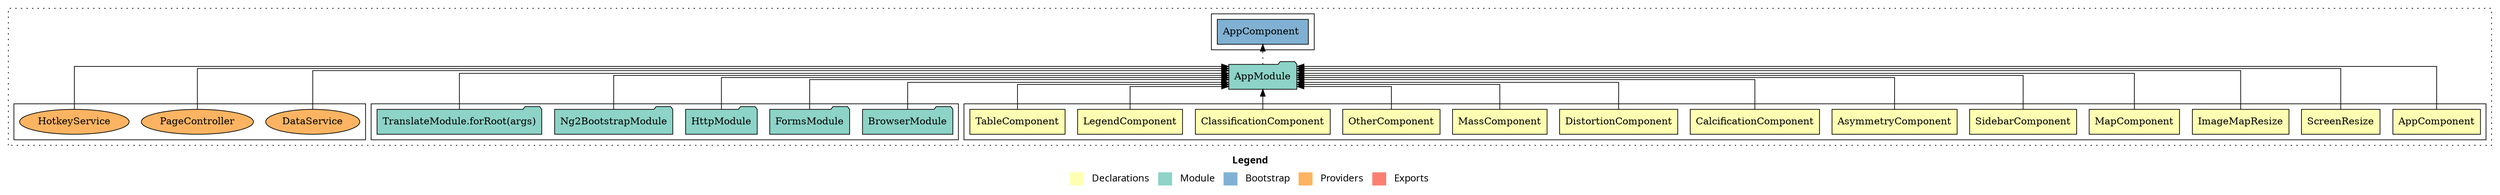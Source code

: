 digraph dependencies { node [shape="rect", style="filled", colorscheme=set312]; ranksep=0.4; compound=false; remincross=true; splines=true; splines=ortho; rankdir=LR; rankdir=TB; rankdir=BT; label=<<table BORDER="0"> <tr> <td colspan="5" align="center"><b>Legend</b></td> </tr> <tr> <td> <table BORDER="0"> <tr> <td bgcolor="#ffffb3" width="20"></td> <td>  Declarations</td> </tr> </table> </td> <td> <table BORDER="0"> <tr> <td bgcolor="#8dd3c7" width="20"></td> <td>  Module</td> </tr> </table> </td> <td> <table BORDER="0"> <tr> <td bgcolor="#80b1d3" width="20"></td> <td>  Bootstrap</td> </tr> </table> </td> <td> <table BORDER="0"> <tr> <td bgcolor="#fdb462" width="20"></td> <td>  Providers</td> </tr> </table> </td> <td> <table BORDER="0"> <tr> <td bgcolor="#fb8072" width="20"></td> <td>  Exports</td> </tr> </table> </td> </tr></table>>; ratio=compress; fontname="sans-serif";  subgraph "cluster_AppModule" { label=""; style="dotted";node [shape="folder", fillcolor=1]; subgraph cluster_AppModule_declarations { style="solid";node [style="filled", shape="rect"]; node [fillcolor=2]; "AppComponent"; node [fillcolor=2]; "ScreenResize"; node [fillcolor=2]; "ImageMapResize"; node [fillcolor=2]; "MapComponent"; node [fillcolor=2]; "SidebarComponent"; node [fillcolor=2]; "AsymmetryComponent"; node [fillcolor=2]; "CalcificationComponent"; node [fillcolor=2]; "DistortionComponent"; node [fillcolor=2]; "MassComponent"; node [fillcolor=2]; "OtherComponent"; node [fillcolor=2]; "ClassificationComponent"; node [fillcolor=2]; "LegendComponent"; node [fillcolor=2]; "TableComponent"; }  "AppComponent" -> "AppModule" [style="solid", lhead="cluster_AppModule" ltail="cluster_AppModule_declarations"]; subgraph "cluster_AppModule_AppComponent_providers" { style="solid";  }  "ScreenResize" -> "AppModule" [style="solid", lhead="cluster_AppModule" ltail="cluster_AppModule_declarations"]; subgraph "cluster_AppModule_ScreenResize_providers" { style="solid";  }  "ImageMapResize" -> "AppModule" [style="solid", lhead="cluster_AppModule" ltail="cluster_AppModule_declarations"]; subgraph "cluster_AppModule_ImageMapResize_providers" { style="solid";  }  "MapComponent" -> "AppModule" [style="solid", lhead="cluster_AppModule" ltail="cluster_AppModule_declarations"]; subgraph "cluster_AppModule_MapComponent_providers" { style="solid";  }  "SidebarComponent" -> "AppModule" [style="solid", lhead="cluster_AppModule" ltail="cluster_AppModule_declarations"]; subgraph "cluster_AppModule_SidebarComponent_providers" { style="solid";  }  "AsymmetryComponent" -> "AppModule" [style="solid", lhead="cluster_AppModule" ltail="cluster_AppModule_declarations"]; subgraph "cluster_AppModule_AsymmetryComponent_providers" { style="solid";  }  "CalcificationComponent" -> "AppModule" [style="solid", lhead="cluster_AppModule" ltail="cluster_AppModule_declarations"]; subgraph "cluster_AppModule_CalcificationComponent_providers" { style="solid";  }  "DistortionComponent" -> "AppModule" [style="solid", lhead="cluster_AppModule" ltail="cluster_AppModule_declarations"]; subgraph "cluster_AppModule_DistortionComponent_providers" { style="solid";  }  "MassComponent" -> "AppModule" [style="solid", lhead="cluster_AppModule" ltail="cluster_AppModule_declarations"]; subgraph "cluster_AppModule_MassComponent_providers" { style="solid";  }  "OtherComponent" -> "AppModule" [style="solid", lhead="cluster_AppModule" ltail="cluster_AppModule_declarations"]; subgraph "cluster_AppModule_OtherComponent_providers" { style="solid";  }  "ClassificationComponent" -> "AppModule" [style="solid", lhead="cluster_AppModule" ltail="cluster_AppModule_declarations"]; subgraph "cluster_AppModule_ClassificationComponent_providers" { style="solid";  }  "LegendComponent" -> "AppModule" [style="solid", lhead="cluster_AppModule" ltail="cluster_AppModule_declarations"]; subgraph "cluster_AppModule_LegendComponent_providers" { style="solid";  }  "TableComponent" -> "AppModule" [style="solid", lhead="cluster_AppModule" ltail="cluster_AppModule_declarations"]; subgraph "cluster_AppModule_TableComponent_providers" { style="solid";  }    subgraph cluster_AppModule_imports { style="solid"; node [style="filled", fillcolor=1, shape="rect"];    "BrowserModule" [label="BrowserModule", shape="folder"];    "FormsModule" [label="FormsModule", shape="folder"];    "HttpModule" [label="HttpModule", shape="folder"];    "Ng2BootstrapModule" [label="Ng2BootstrapModule", shape="folder"];    "TranslateModule.forRoot(args)" [label="TranslateModule.forRoot(args)", shape="folder"];   }    "BrowserModule" -> "AppModule" [lhead="cluster_AppModule", ltail="cluster_AppModule_imports"];    "FormsModule" -> "AppModule" [lhead="cluster_AppModule", ltail="cluster_AppModule_imports"];    "HttpModule" -> "AppModule" [lhead="cluster_AppModule", ltail="cluster_AppModule_imports"];    "Ng2BootstrapModule" -> "AppModule" [lhead="cluster_AppModule", ltail="cluster_AppModule_imports"];    "TranslateModule.forRoot(args)" -> "AppModule" [lhead="cluster_AppModule", ltail="cluster_AppModule_imports"];     subgraph cluster_AppModule_exports { style="solid";node [style="filled", fillcolor=4, shape="rect"];}    subgraph cluster_AppModule_bootstrap { style="solid"; node [style="filled", fillcolor=5, shape="rect"];  "AppComponent " [label="AppComponent ", shape="rect"]  }  "AppModule" -> "AppComponent " [style="dotted", lhead="cluster_AppModule_bootstrap" ltail="cluster_AppModule"];    subgraph cluster_AppModule_providers { style="solid"; node [style="filled", fillcolor=6, shape="rect"];    "DataService" [label="DataService", shape="oval"];    "PageController" [label="PageController", shape="oval"];    "HotkeyService" [label="HotkeyService", shape="oval"];   }    "DataService" -> "AppModule" [lhead="cluster_AppModule", ltail="cluster_AppModule_providers"];    "PageController" -> "AppModule" [lhead="cluster_AppModule", ltail="cluster_AppModule_providers"];    "HotkeyService" -> "AppModule" [lhead="cluster_AppModule", ltail="cluster_AppModule_providers"];     }  }